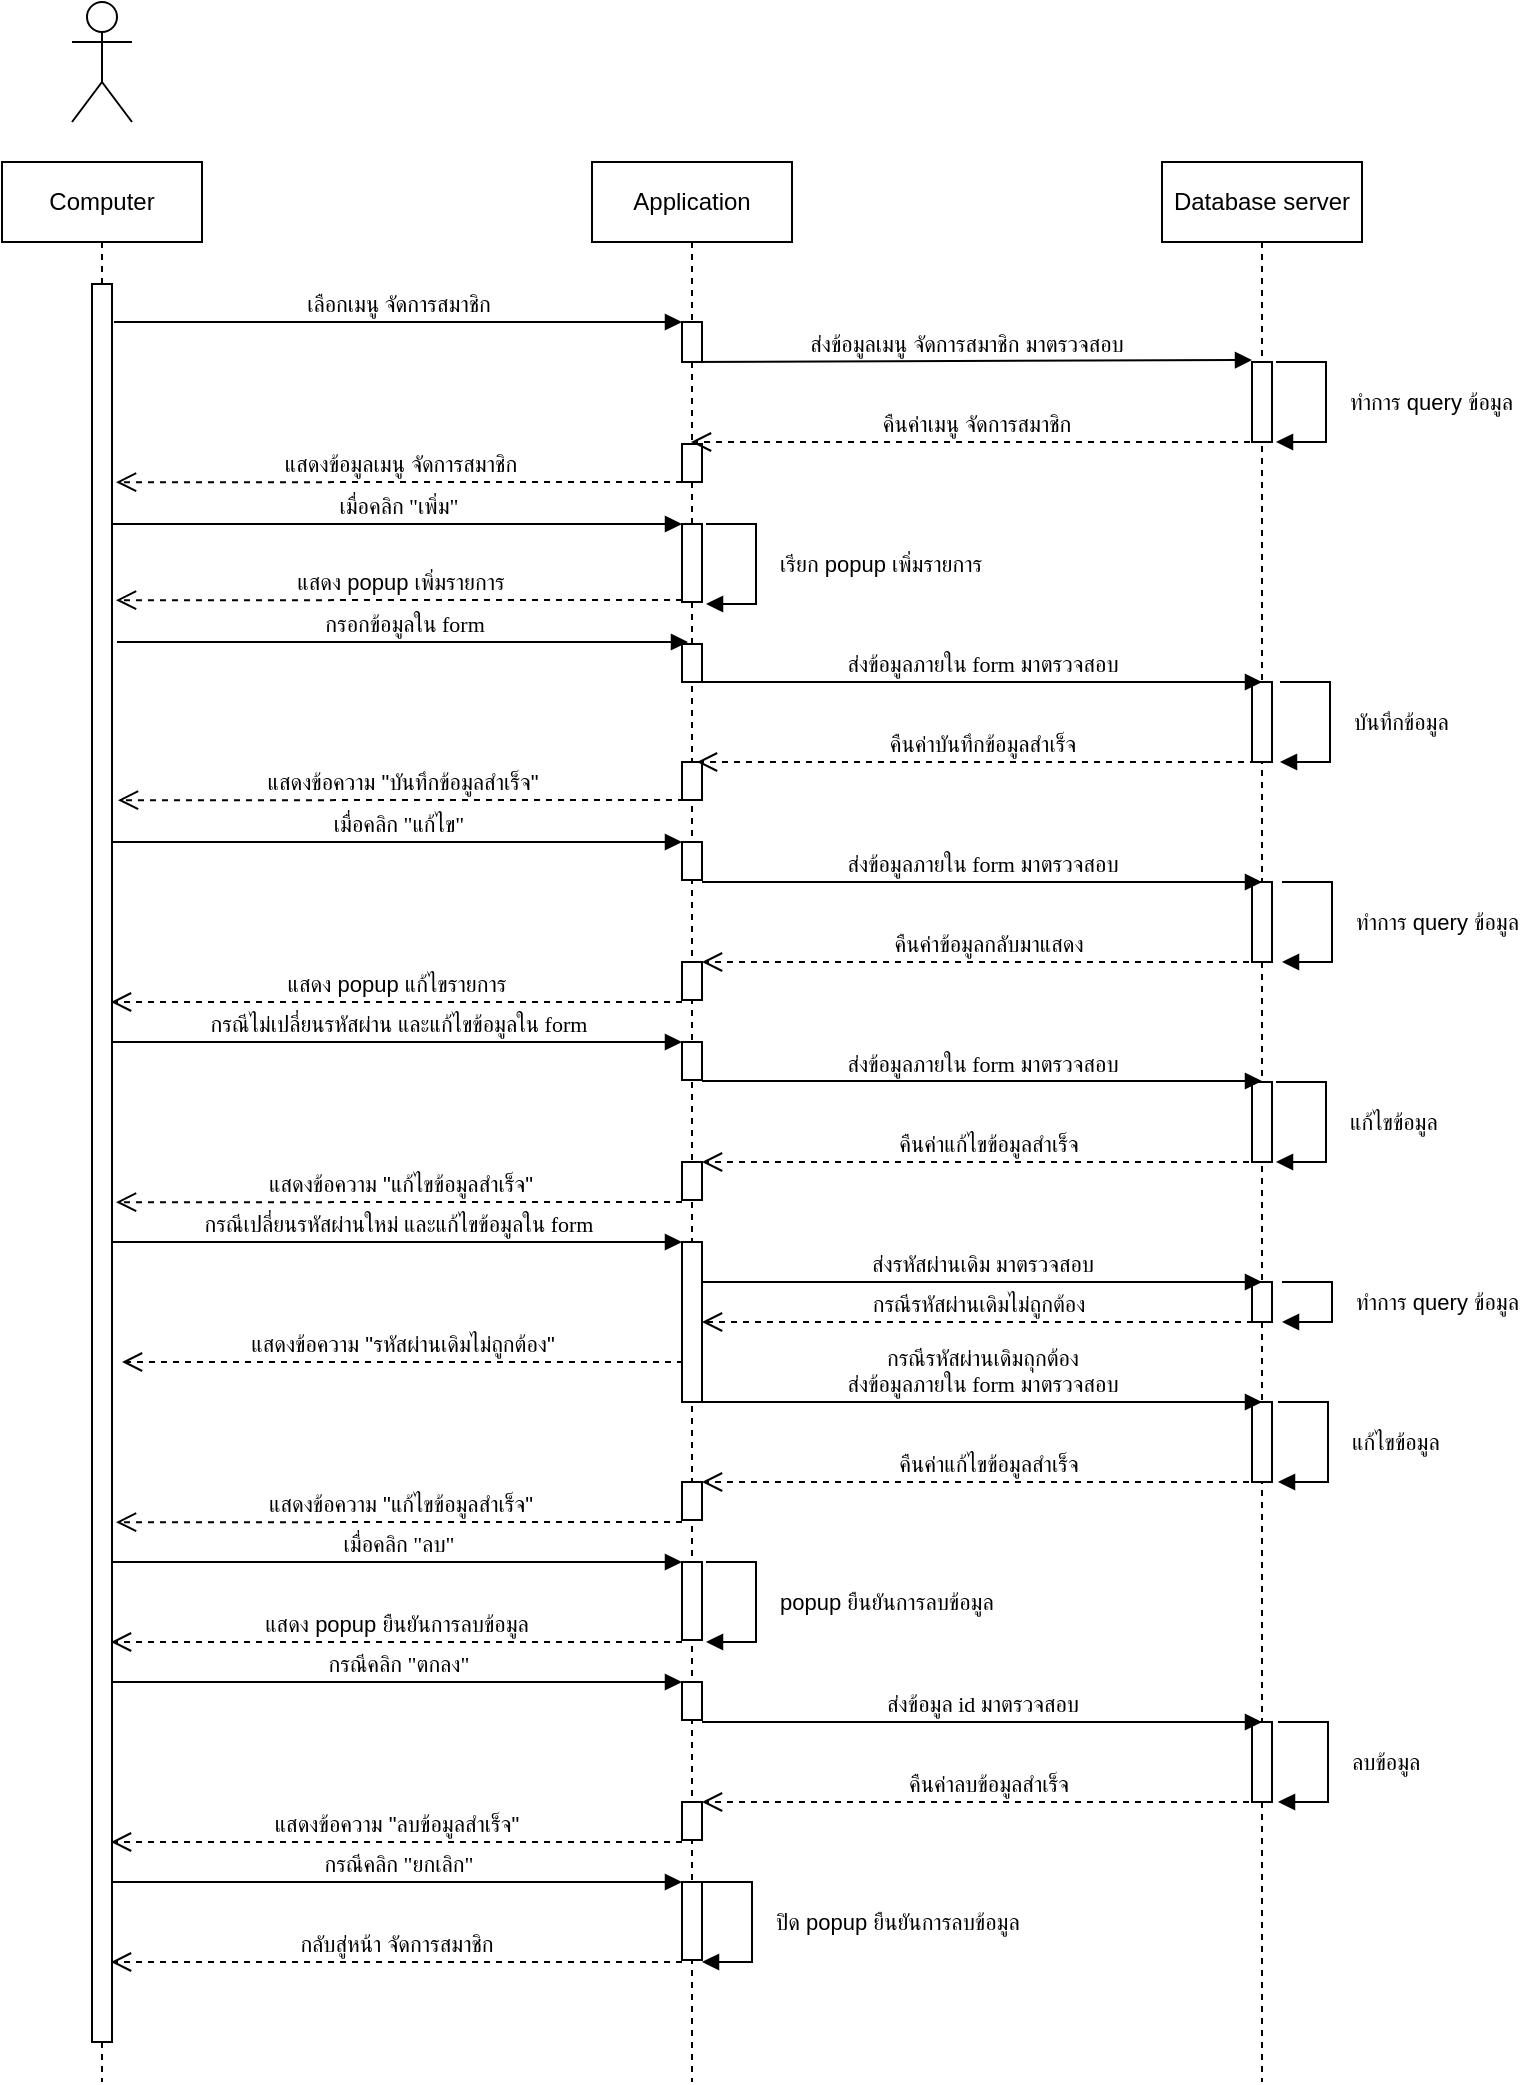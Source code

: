 <mxfile version="13.3.9" type="device"><diagram id="0Q5O2ZY3PQNi9_PxAAta" name="Page-1"><mxGraphModel dx="801" dy="513" grid="1" gridSize="10" guides="1" tooltips="1" connect="1" arrows="1" fold="1" page="1" pageScale="1" pageWidth="827" pageHeight="1169" math="0" shadow="0"><root><mxCell id="0"/><mxCell id="1" parent="0"/><mxCell id="Lfd1E_tKgFYaFGPbSBIL-1" value="Computer" style="shape=umlLifeline;perimeter=lifelinePerimeter;whiteSpace=wrap;html=1;container=1;collapsible=0;recursiveResize=0;outlineConnect=0;" parent="1" vertex="1"><mxGeometry x="80" y="120" width="100" height="960" as="geometry"/></mxCell><mxCell id="5BSE4bCgtWmsC6A4x-ru-2" value="" style="html=1;points=[];perimeter=orthogonalPerimeter;" parent="Lfd1E_tKgFYaFGPbSBIL-1" vertex="1"><mxGeometry x="45" y="61" width="10" height="879" as="geometry"/></mxCell><mxCell id="Lfd1E_tKgFYaFGPbSBIL-2" value="" style="shape=umlActor;verticalLabelPosition=bottom;verticalAlign=top;html=1;" parent="1" vertex="1"><mxGeometry x="115" y="40" width="30" height="60" as="geometry"/></mxCell><mxCell id="Lfd1E_tKgFYaFGPbSBIL-3" value="Application" style="shape=umlLifeline;perimeter=lifelinePerimeter;whiteSpace=wrap;html=1;container=1;collapsible=0;recursiveResize=0;outlineConnect=0;" parent="1" vertex="1"><mxGeometry x="375" y="120" width="100" height="960" as="geometry"/></mxCell><mxCell id="4VXj4oKQSMoKen8vPaZz-1" value="" style="html=1;points=[];perimeter=orthogonalPerimeter;" parent="Lfd1E_tKgFYaFGPbSBIL-3" vertex="1"><mxGeometry x="45" y="80" width="10" height="20" as="geometry"/></mxCell><mxCell id="4VXj4oKQSMoKen8vPaZz-16" value="" style="html=1;points=[];perimeter=orthogonalPerimeter;" parent="Lfd1E_tKgFYaFGPbSBIL-3" vertex="1"><mxGeometry x="45" y="141" width="10" height="19" as="geometry"/></mxCell><mxCell id="5BSE4bCgtWmsC6A4x-ru-8" value="" style="html=1;points=[];perimeter=orthogonalPerimeter;" parent="Lfd1E_tKgFYaFGPbSBIL-3" vertex="1"><mxGeometry x="45" y="241" width="10" height="19" as="geometry"/></mxCell><mxCell id="5BSE4bCgtWmsC6A4x-ru-13" value="" style="html=1;points=[];perimeter=orthogonalPerimeter;" parent="Lfd1E_tKgFYaFGPbSBIL-3" vertex="1"><mxGeometry x="45" y="300" width="10" height="19" as="geometry"/></mxCell><mxCell id="5BSE4bCgtWmsC6A4x-ru-16" value="" style="html=1;points=[];perimeter=orthogonalPerimeter;" parent="Lfd1E_tKgFYaFGPbSBIL-3" vertex="1"><mxGeometry x="45" y="340" width="10" height="19" as="geometry"/></mxCell><mxCell id="5BSE4bCgtWmsC6A4x-ru-21" value="" style="html=1;points=[];perimeter=orthogonalPerimeter;" parent="Lfd1E_tKgFYaFGPbSBIL-3" vertex="1"><mxGeometry x="45" y="400" width="10" height="19" as="geometry"/></mxCell><mxCell id="5BSE4bCgtWmsC6A4x-ru-25" value="" style="html=1;points=[];perimeter=orthogonalPerimeter;" parent="Lfd1E_tKgFYaFGPbSBIL-3" vertex="1"><mxGeometry x="45" y="440" width="10" height="19" as="geometry"/></mxCell><mxCell id="5BSE4bCgtWmsC6A4x-ru-31" value="" style="html=1;points=[];perimeter=orthogonalPerimeter;" parent="Lfd1E_tKgFYaFGPbSBIL-3" vertex="1"><mxGeometry x="45" y="500" width="10" height="19" as="geometry"/></mxCell><mxCell id="5BSE4bCgtWmsC6A4x-ru-43" value="" style="html=1;points=[];perimeter=orthogonalPerimeter;" parent="Lfd1E_tKgFYaFGPbSBIL-3" vertex="1"><mxGeometry x="45" y="700" width="10" height="39" as="geometry"/></mxCell><mxCell id="5BSE4bCgtWmsC6A4x-ru-47" value="" style="html=1;points=[];perimeter=orthogonalPerimeter;" parent="Lfd1E_tKgFYaFGPbSBIL-3" vertex="1"><mxGeometry x="45" y="760" width="10" height="19" as="geometry"/></mxCell><mxCell id="5BSE4bCgtWmsC6A4x-ru-52" value="" style="html=1;points=[];perimeter=orthogonalPerimeter;" parent="Lfd1E_tKgFYaFGPbSBIL-3" vertex="1"><mxGeometry x="45" y="820" width="10" height="19" as="geometry"/></mxCell><mxCell id="5BSE4bCgtWmsC6A4x-ru-55" value="" style="html=1;points=[];perimeter=orthogonalPerimeter;" parent="Lfd1E_tKgFYaFGPbSBIL-3" vertex="1"><mxGeometry x="45" y="860" width="10" height="39" as="geometry"/></mxCell><mxCell id="GdddBa7xpll9rQJ-S7fG-3" value="" style="html=1;points=[];perimeter=orthogonalPerimeter;" parent="Lfd1E_tKgFYaFGPbSBIL-3" vertex="1"><mxGeometry x="45" y="540" width="10" height="80" as="geometry"/></mxCell><mxCell id="GdddBa7xpll9rQJ-S7fG-15" value="" style="html=1;points=[];perimeter=orthogonalPerimeter;" parent="Lfd1E_tKgFYaFGPbSBIL-3" vertex="1"><mxGeometry x="45" y="660" width="10" height="19" as="geometry"/></mxCell><mxCell id="Lfd1E_tKgFYaFGPbSBIL-4" value="Database server" style="shape=umlLifeline;perimeter=lifelinePerimeter;whiteSpace=wrap;html=1;container=1;collapsible=0;recursiveResize=0;outlineConnect=0;" parent="1" vertex="1"><mxGeometry x="660" y="120" width="100" height="960" as="geometry"/></mxCell><mxCell id="4VXj4oKQSMoKen8vPaZz-6" value="" style="html=1;points=[];perimeter=orthogonalPerimeter;" parent="Lfd1E_tKgFYaFGPbSBIL-4" vertex="1"><mxGeometry x="45" y="100" width="10" height="40" as="geometry"/></mxCell><mxCell id="5BSE4bCgtWmsC6A4x-ru-10" value="" style="html=1;points=[];perimeter=orthogonalPerimeter;" parent="Lfd1E_tKgFYaFGPbSBIL-4" vertex="1"><mxGeometry x="45" y="260" width="10" height="40" as="geometry"/></mxCell><mxCell id="5BSE4bCgtWmsC6A4x-ru-18" value="" style="html=1;points=[];perimeter=orthogonalPerimeter;" parent="Lfd1E_tKgFYaFGPbSBIL-4" vertex="1"><mxGeometry x="45" y="360" width="10" height="40" as="geometry"/></mxCell><mxCell id="5BSE4bCgtWmsC6A4x-ru-27" value="" style="html=1;points=[];perimeter=orthogonalPerimeter;" parent="Lfd1E_tKgFYaFGPbSBIL-4" vertex="1"><mxGeometry x="45" y="460" width="10" height="40" as="geometry"/></mxCell><mxCell id="5BSE4bCgtWmsC6A4x-ru-49" value="" style="html=1;points=[];perimeter=orthogonalPerimeter;" parent="Lfd1E_tKgFYaFGPbSBIL-4" vertex="1"><mxGeometry x="45" y="780" width="10" height="40" as="geometry"/></mxCell><mxCell id="GdddBa7xpll9rQJ-S7fG-6" value="" style="html=1;points=[];perimeter=orthogonalPerimeter;" parent="Lfd1E_tKgFYaFGPbSBIL-4" vertex="1"><mxGeometry x="45" y="560" width="10" height="20" as="geometry"/></mxCell><mxCell id="GdddBa7xpll9rQJ-S7fG-11" value="" style="html=1;points=[];perimeter=orthogonalPerimeter;" parent="Lfd1E_tKgFYaFGPbSBIL-4" vertex="1"><mxGeometry x="45" y="620" width="10" height="40" as="geometry"/></mxCell><mxCell id="4VXj4oKQSMoKen8vPaZz-2" value="&lt;font face=&quot;Tahoma&quot;&gt;เลือกเมนู จัดการสมาชิก&lt;/font&gt;" style="html=1;verticalAlign=bottom;endArrow=block;entryX=0;entryY=0;" parent="1" target="4VXj4oKQSMoKen8vPaZz-1" edge="1"><mxGeometry relative="1" as="geometry"><mxPoint x="136" y="200" as="sourcePoint"/></mxGeometry></mxCell><mxCell id="4VXj4oKQSMoKen8vPaZz-7" value="ส่งข้อมูลเมนู จัดการสมาชิก มาตรวจสอบ" style="html=1;verticalAlign=bottom;endArrow=block;entryX=0;entryY=-0.025;entryDx=0;entryDy=0;entryPerimeter=0;" parent="1" target="4VXj4oKQSMoKen8vPaZz-6" edge="1"><mxGeometry relative="1" as="geometry"><mxPoint x="420" y="220" as="sourcePoint"/><mxPoint x="700" y="220" as="targetPoint"/></mxGeometry></mxCell><mxCell id="4VXj4oKQSMoKen8vPaZz-14" value="ทำการ query ข้อมูล" style="edgeStyle=orthogonalEdgeStyle;html=1;align=left;spacingLeft=2;endArrow=block;rounded=0;" parent="1" edge="1"><mxGeometry y="8" relative="1" as="geometry"><mxPoint x="717" y="220" as="sourcePoint"/><Array as="points"><mxPoint x="742" y="220"/></Array><mxPoint x="717" y="260" as="targetPoint"/><mxPoint as="offset"/></mxGeometry></mxCell><mxCell id="4VXj4oKQSMoKen8vPaZz-15" value="คืนค่าเมนู จัดการสมาชิก" style="html=1;verticalAlign=bottom;endArrow=open;dashed=1;endSize=8;" parent="1" edge="1"><mxGeometry relative="1" as="geometry"><mxPoint x="710" y="260" as="sourcePoint"/><mxPoint x="424.5" y="260" as="targetPoint"/></mxGeometry></mxCell><mxCell id="5BSE4bCgtWmsC6A4x-ru-1" value="&lt;font face=&quot;Tahoma&quot;&gt;เมื่อคลิก &quot;เพิ่ม&quot;&lt;/font&gt;" style="html=1;verticalAlign=bottom;endArrow=block;" parent="1" edge="1"><mxGeometry relative="1" as="geometry"><mxPoint x="134.5" y="301" as="sourcePoint"/><mxPoint x="420" y="301" as="targetPoint"/></mxGeometry></mxCell><mxCell id="5BSE4bCgtWmsC6A4x-ru-4" value="" style="html=1;points=[];perimeter=orthogonalPerimeter;" parent="1" vertex="1"><mxGeometry x="420" y="301" width="10" height="39" as="geometry"/></mxCell><mxCell id="5BSE4bCgtWmsC6A4x-ru-5" value="เรียก popup เพิ่มรายการ" style="edgeStyle=orthogonalEdgeStyle;html=1;align=left;spacingLeft=2;endArrow=block;rounded=0;" parent="1" edge="1"><mxGeometry y="8" relative="1" as="geometry"><mxPoint x="432" y="301" as="sourcePoint"/><Array as="points"><mxPoint x="457" y="301"/></Array><mxPoint x="432" y="341" as="targetPoint"/><mxPoint as="offset"/></mxGeometry></mxCell><mxCell id="5BSE4bCgtWmsC6A4x-ru-6" value="แสดง popup เพิ่มรายการ" style="html=1;verticalAlign=bottom;endArrow=open;dashed=1;endSize=8;exitX=-0.1;exitY=1;exitDx=0;exitDy=0;exitPerimeter=0;entryX=1.1;entryY=0.121;entryDx=0;entryDy=0;entryPerimeter=0;" parent="1" edge="1"><mxGeometry relative="1" as="geometry"><mxPoint x="420" y="339" as="sourcePoint"/><mxPoint x="137" y="339.099" as="targetPoint"/></mxGeometry></mxCell><mxCell id="5BSE4bCgtWmsC6A4x-ru-7" value="&lt;font face=&quot;Tahoma&quot;&gt;กรอกข้อมูลใน form&lt;/font&gt;" style="html=1;verticalAlign=bottom;endArrow=block;" parent="1" edge="1"><mxGeometry relative="1" as="geometry"><mxPoint x="137.5" y="360" as="sourcePoint"/><mxPoint x="423" y="360" as="targetPoint"/></mxGeometry></mxCell><mxCell id="5BSE4bCgtWmsC6A4x-ru-9" value="&lt;font face=&quot;Tahoma&quot;&gt;ส่งข้อมูลภายใน form มาตรวจสอบ&lt;/font&gt;" style="html=1;verticalAlign=bottom;endArrow=block;" parent="1" edge="1"><mxGeometry relative="1" as="geometry"><mxPoint x="430" y="380" as="sourcePoint"/><mxPoint x="710" y="380" as="targetPoint"/></mxGeometry></mxCell><mxCell id="5BSE4bCgtWmsC6A4x-ru-11" value="บันทึกข้อมูล" style="edgeStyle=orthogonalEdgeStyle;html=1;align=left;spacingLeft=2;endArrow=block;rounded=0;" parent="1" edge="1"><mxGeometry y="8" relative="1" as="geometry"><mxPoint x="719" y="380" as="sourcePoint"/><Array as="points"><mxPoint x="744" y="380"/></Array><mxPoint x="719" y="420" as="targetPoint"/><mxPoint as="offset"/></mxGeometry></mxCell><mxCell id="5BSE4bCgtWmsC6A4x-ru-12" value="คืนค่าบันทึกข้อมูลสำเร็จ" style="html=1;verticalAlign=bottom;endArrow=open;dashed=1;endSize=8;" parent="1" edge="1"><mxGeometry relative="1" as="geometry"><mxPoint x="713" y="420" as="sourcePoint"/><mxPoint x="427.5" y="420" as="targetPoint"/></mxGeometry></mxCell><mxCell id="5BSE4bCgtWmsC6A4x-ru-14" value="แสดงข้อความ &quot;บันทึกข้อมูลสำเร็จ&quot;" style="html=1;verticalAlign=bottom;endArrow=open;dashed=1;endSize=8;exitX=-0.1;exitY=1;exitDx=0;exitDy=0;exitPerimeter=0;entryX=1.1;entryY=0.121;entryDx=0;entryDy=0;entryPerimeter=0;" parent="1" edge="1"><mxGeometry relative="1" as="geometry"><mxPoint x="421" y="439" as="sourcePoint"/><mxPoint x="138" y="439.099" as="targetPoint"/></mxGeometry></mxCell><mxCell id="5BSE4bCgtWmsC6A4x-ru-15" value="&lt;font face=&quot;Tahoma&quot;&gt;เมื่อคลิก &quot;แก้ไข&quot;&lt;/font&gt;" style="html=1;verticalAlign=bottom;endArrow=block;" parent="1" edge="1"><mxGeometry relative="1" as="geometry"><mxPoint x="134.5" y="460" as="sourcePoint"/><mxPoint x="420" y="460" as="targetPoint"/></mxGeometry></mxCell><mxCell id="5BSE4bCgtWmsC6A4x-ru-17" value="&lt;font face=&quot;Tahoma&quot;&gt;ส่งข้อมูลภายใน form มาตรวจสอบ&lt;/font&gt;" style="html=1;verticalAlign=bottom;endArrow=block;" parent="1" edge="1"><mxGeometry relative="1" as="geometry"><mxPoint x="430" y="480" as="sourcePoint"/><mxPoint x="710" y="480" as="targetPoint"/></mxGeometry></mxCell><mxCell id="5BSE4bCgtWmsC6A4x-ru-19" value="แก้ไขข้อมูล" style="edgeStyle=orthogonalEdgeStyle;html=1;align=left;spacingLeft=2;endArrow=block;rounded=0;" parent="1" edge="1"><mxGeometry y="8" relative="1" as="geometry"><mxPoint x="717" y="580" as="sourcePoint"/><Array as="points"><mxPoint x="742" y="580"/></Array><mxPoint x="717" y="620" as="targetPoint"/><mxPoint as="offset"/></mxGeometry></mxCell><mxCell id="5BSE4bCgtWmsC6A4x-ru-20" value="คืนค่าข้อมูลกลับมาแสดง" style="html=1;verticalAlign=bottom;endArrow=open;dashed=1;endSize=8;" parent="1" edge="1"><mxGeometry relative="1" as="geometry"><mxPoint x="715.5" y="520" as="sourcePoint"/><mxPoint x="430" y="520" as="targetPoint"/></mxGeometry></mxCell><mxCell id="5BSE4bCgtWmsC6A4x-ru-22" value="แสดง popup แก้ไขรายการ" style="html=1;verticalAlign=bottom;endArrow=open;dashed=1;endSize=8;" parent="1" edge="1"><mxGeometry relative="1" as="geometry"><mxPoint x="420" y="540" as="sourcePoint"/><mxPoint x="134.5" y="540" as="targetPoint"/></mxGeometry></mxCell><mxCell id="5BSE4bCgtWmsC6A4x-ru-23" value="&lt;font face=&quot;Tahoma&quot;&gt;กรณีไม่เปลี่ยนรหัสผ่าน และแก้ไขข้อมูลใน form&lt;/font&gt;" style="html=1;verticalAlign=bottom;endArrow=block;" parent="1" edge="1"><mxGeometry relative="1" as="geometry"><mxPoint x="134.5" y="560" as="sourcePoint"/><mxPoint x="420" y="560" as="targetPoint"/></mxGeometry></mxCell><mxCell id="5BSE4bCgtWmsC6A4x-ru-26" value="&lt;font face=&quot;Tahoma&quot;&gt;ส่งข้อมูลภายใน form มาตรวจสอบ&lt;/font&gt;" style="html=1;verticalAlign=bottom;endArrow=block;" parent="1" edge="1"><mxGeometry relative="1" as="geometry"><mxPoint x="430" y="579.5" as="sourcePoint"/><mxPoint x="710" y="579.5" as="targetPoint"/></mxGeometry></mxCell><mxCell id="5BSE4bCgtWmsC6A4x-ru-28" value="ทำการ query ข้อมูล" style="edgeStyle=orthogonalEdgeStyle;html=1;align=left;spacingLeft=2;endArrow=block;rounded=0;" parent="1" edge="1"><mxGeometry y="8" relative="1" as="geometry"><mxPoint x="720" y="480" as="sourcePoint"/><Array as="points"><mxPoint x="745" y="480"/></Array><mxPoint x="720" y="520" as="targetPoint"/><mxPoint as="offset"/></mxGeometry></mxCell><mxCell id="5BSE4bCgtWmsC6A4x-ru-32" value="แสดงข้อความ &quot;แก้ไขข้อมูลสำเร็จ&quot;" style="html=1;verticalAlign=bottom;endArrow=open;dashed=1;endSize=8;exitX=-0.1;exitY=1;exitDx=0;exitDy=0;exitPerimeter=0;entryX=1.1;entryY=0.121;entryDx=0;entryDy=0;entryPerimeter=0;" parent="1" edge="1"><mxGeometry relative="1" as="geometry"><mxPoint x="420" y="640" as="sourcePoint"/><mxPoint x="137" y="640.099" as="targetPoint"/></mxGeometry></mxCell><mxCell id="5BSE4bCgtWmsC6A4x-ru-41" value="&lt;font face=&quot;Tahoma&quot;&gt;เมื่อคลิก &quot;ลบ&quot;&lt;/font&gt;" style="html=1;verticalAlign=bottom;endArrow=block;" parent="1" edge="1"><mxGeometry relative="1" as="geometry"><mxPoint x="134.5" y="820" as="sourcePoint"/><mxPoint x="420" y="820" as="targetPoint"/></mxGeometry></mxCell><mxCell id="5BSE4bCgtWmsC6A4x-ru-44" value="popup ยืนยันการลบข้อมูล" style="edgeStyle=orthogonalEdgeStyle;html=1;align=left;spacingLeft=2;endArrow=block;rounded=0;" parent="1" edge="1"><mxGeometry y="8" relative="1" as="geometry"><mxPoint x="432" y="820" as="sourcePoint"/><Array as="points"><mxPoint x="457" y="820"/></Array><mxPoint x="432" y="860" as="targetPoint"/><mxPoint as="offset"/></mxGeometry></mxCell><mxCell id="5BSE4bCgtWmsC6A4x-ru-45" value="แสดง popup ยืนยันการลบข้อมูล" style="html=1;verticalAlign=bottom;endArrow=open;dashed=1;endSize=8;" parent="1" edge="1"><mxGeometry relative="1" as="geometry"><mxPoint x="420" y="860" as="sourcePoint"/><mxPoint x="134.5" y="860" as="targetPoint"/></mxGeometry></mxCell><mxCell id="5BSE4bCgtWmsC6A4x-ru-46" value="&lt;font face=&quot;Tahoma&quot;&gt;กรณีคลิก &quot;ตกลง&quot;&lt;/font&gt;" style="html=1;verticalAlign=bottom;endArrow=block;" parent="1" edge="1"><mxGeometry relative="1" as="geometry"><mxPoint x="134.5" y="880" as="sourcePoint"/><mxPoint x="420" y="880" as="targetPoint"/></mxGeometry></mxCell><mxCell id="5BSE4bCgtWmsC6A4x-ru-48" value="&lt;font face=&quot;Tahoma&quot;&gt;ส่งข้อมูล id มาตรวจสอบ&lt;/font&gt;" style="html=1;verticalAlign=bottom;endArrow=block;" parent="1" edge="1"><mxGeometry relative="1" as="geometry"><mxPoint x="430" y="900" as="sourcePoint"/><mxPoint x="710" y="900" as="targetPoint"/></mxGeometry></mxCell><mxCell id="5BSE4bCgtWmsC6A4x-ru-50" value="ลบข้อมูล" style="edgeStyle=orthogonalEdgeStyle;html=1;align=left;spacingLeft=2;endArrow=block;rounded=0;" parent="1" edge="1"><mxGeometry y="8" relative="1" as="geometry"><mxPoint x="718" y="900" as="sourcePoint"/><Array as="points"><mxPoint x="743" y="900"/></Array><mxPoint x="718" y="940" as="targetPoint"/><mxPoint as="offset"/></mxGeometry></mxCell><mxCell id="5BSE4bCgtWmsC6A4x-ru-51" value="คืนค่าลบข้อมูลสำเร็จ" style="html=1;verticalAlign=bottom;endArrow=open;dashed=1;endSize=8;" parent="1" edge="1"><mxGeometry relative="1" as="geometry"><mxPoint x="715.5" y="940" as="sourcePoint"/><mxPoint x="430" y="940" as="targetPoint"/></mxGeometry></mxCell><mxCell id="5BSE4bCgtWmsC6A4x-ru-53" value="แสดงข้อความ &quot;ลบข้อมูลสำเร็จ&quot;" style="html=1;verticalAlign=bottom;endArrow=open;dashed=1;endSize=8;" parent="1" edge="1"><mxGeometry relative="1" as="geometry"><mxPoint x="420" y="960" as="sourcePoint"/><mxPoint x="134.5" y="960" as="targetPoint"/></mxGeometry></mxCell><mxCell id="5BSE4bCgtWmsC6A4x-ru-54" value="&lt;font face=&quot;Tahoma&quot;&gt;กรณีคลิก &quot;ยกเลิก&quot;&lt;/font&gt;" style="html=1;verticalAlign=bottom;endArrow=block;" parent="1" edge="1"><mxGeometry relative="1" as="geometry"><mxPoint x="134.5" y="980" as="sourcePoint"/><mxPoint x="420" y="980" as="targetPoint"/></mxGeometry></mxCell><mxCell id="5BSE4bCgtWmsC6A4x-ru-56" value="ปิด popup ยืนยันการลบข้อมูล" style="edgeStyle=orthogonalEdgeStyle;html=1;align=left;spacingLeft=2;endArrow=block;rounded=0;" parent="1" edge="1"><mxGeometry y="8" relative="1" as="geometry"><mxPoint x="430" y="980" as="sourcePoint"/><Array as="points"><mxPoint x="455" y="980"/></Array><mxPoint x="430" y="1020" as="targetPoint"/><mxPoint as="offset"/></mxGeometry></mxCell><mxCell id="5BSE4bCgtWmsC6A4x-ru-57" value="กลับสู่หน้า&amp;nbsp;&lt;span style=&quot;font-family: &amp;#34;tahoma&amp;#34;&quot;&gt;จัดการสมาชิก&lt;/span&gt;" style="html=1;verticalAlign=bottom;endArrow=open;dashed=1;endSize=8;" parent="1" edge="1"><mxGeometry relative="1" as="geometry"><mxPoint x="420" y="1020" as="sourcePoint"/><mxPoint x="134.5" y="1020" as="targetPoint"/></mxGeometry></mxCell><mxCell id="GdddBa7xpll9rQJ-S7fG-2" value="&lt;font face=&quot;Tahoma&quot;&gt;กรณีเปลี่ยนรหัสผ่านใหม่ และแก้ไขข้อมูลใน form&lt;/font&gt;" style="html=1;verticalAlign=bottom;endArrow=block;" parent="1" edge="1"><mxGeometry relative="1" as="geometry"><mxPoint x="134.5" y="660" as="sourcePoint"/><mxPoint x="420" y="660" as="targetPoint"/></mxGeometry></mxCell><mxCell id="GdddBa7xpll9rQJ-S7fG-5" value="&lt;font face=&quot;Tahoma&quot;&gt;ส่งรหัสผ่านเดิม มาตรวจสอบ&lt;/font&gt;" style="html=1;verticalAlign=bottom;endArrow=block;" parent="1" edge="1"><mxGeometry relative="1" as="geometry"><mxPoint x="430" y="680" as="sourcePoint"/><mxPoint x="710" y="680" as="targetPoint"/></mxGeometry></mxCell><mxCell id="GdddBa7xpll9rQJ-S7fG-7" value="ทำการ query ข้อมูล" style="edgeStyle=orthogonalEdgeStyle;html=1;align=left;spacingLeft=2;endArrow=block;rounded=0;" parent="1" edge="1"><mxGeometry y="8" relative="1" as="geometry"><mxPoint x="720" y="680" as="sourcePoint"/><Array as="points"><mxPoint x="745" y="680"/></Array><mxPoint x="720" y="700" as="targetPoint"/><mxPoint as="offset"/></mxGeometry></mxCell><mxCell id="GdddBa7xpll9rQJ-S7fG-8" value="กรณีรหัสผ่านเดิมไม่ถูกต้อง" style="html=1;verticalAlign=bottom;endArrow=open;dashed=1;endSize=8;" parent="1" edge="1"><mxGeometry relative="1" as="geometry"><mxPoint x="705.5" y="700" as="sourcePoint"/><mxPoint x="430" y="700" as="targetPoint"/></mxGeometry></mxCell><mxCell id="GdddBa7xpll9rQJ-S7fG-9" value="แสดงข้อความ &quot;รหัสผ่านเดิมไม่ถูกต้อง&quot;" style="html=1;verticalAlign=bottom;endArrow=open;dashed=1;endSize=8;" parent="1" edge="1"><mxGeometry relative="1" as="geometry"><mxPoint x="420.5" y="720" as="sourcePoint"/><mxPoint x="140" y="720" as="targetPoint"/></mxGeometry></mxCell><mxCell id="GdddBa7xpll9rQJ-S7fG-10" value="&lt;span style=&quot;font-family: &amp;#34;tahoma&amp;#34;&quot;&gt;กรณีรหัสผ่านเดิมถุกต้อง&lt;br&gt;ส่งข้อมูลภายใน form มาตรวจสอบ&lt;/span&gt;" style="html=1;verticalAlign=bottom;endArrow=block;" parent="1" edge="1"><mxGeometry relative="1" as="geometry"><mxPoint x="430" y="740" as="sourcePoint"/><mxPoint x="710" y="740" as="targetPoint"/></mxGeometry></mxCell><mxCell id="GdddBa7xpll9rQJ-S7fG-12" value="แก้ไขข้อมูล" style="edgeStyle=orthogonalEdgeStyle;html=1;align=left;spacingLeft=2;endArrow=block;rounded=0;" parent="1" edge="1"><mxGeometry y="8" relative="1" as="geometry"><mxPoint x="718" y="740" as="sourcePoint"/><Array as="points"><mxPoint x="743" y="740"/></Array><mxPoint x="718" y="780" as="targetPoint"/><mxPoint as="offset"/></mxGeometry></mxCell><mxCell id="GdddBa7xpll9rQJ-S7fG-13" value="คืนค่าแก้ไขข้อมูลสำเร็จ" style="html=1;verticalAlign=bottom;endArrow=open;dashed=1;endSize=8;" parent="1" edge="1"><mxGeometry relative="1" as="geometry"><mxPoint x="715.5" y="620" as="sourcePoint"/><mxPoint x="430" y="620" as="targetPoint"/></mxGeometry></mxCell><mxCell id="GdddBa7xpll9rQJ-S7fG-14" value="คืนค่าแก้ไขข้อมูลสำเร็จ" style="html=1;verticalAlign=bottom;endArrow=open;dashed=1;endSize=8;" parent="1" edge="1"><mxGeometry relative="1" as="geometry"><mxPoint x="715.5" y="780" as="sourcePoint"/><mxPoint x="430" y="780" as="targetPoint"/></mxGeometry></mxCell><mxCell id="GdddBa7xpll9rQJ-S7fG-16" value="แสดงข้อความ &quot;แก้ไขข้อมูลสำเร็จ&quot;" style="html=1;verticalAlign=bottom;endArrow=open;dashed=1;endSize=8;exitX=-0.1;exitY=1;exitDx=0;exitDy=0;exitPerimeter=0;entryX=1.1;entryY=0.121;entryDx=0;entryDy=0;entryPerimeter=0;" parent="1" edge="1"><mxGeometry relative="1" as="geometry"><mxPoint x="420" y="800" as="sourcePoint"/><mxPoint x="137" y="800.099" as="targetPoint"/></mxGeometry></mxCell><mxCell id="GdddBa7xpll9rQJ-S7fG-19" value="แสดงข้อมูลเมนู จัดการสมาชิก" style="html=1;verticalAlign=bottom;endArrow=open;dashed=1;endSize=8;exitX=-0.1;exitY=1;exitDx=0;exitDy=0;exitPerimeter=0;entryX=1.1;entryY=0.121;entryDx=0;entryDy=0;entryPerimeter=0;" parent="1" edge="1"><mxGeometry relative="1" as="geometry"><mxPoint x="420" y="280" as="sourcePoint"/><mxPoint x="137" y="280.099" as="targetPoint"/></mxGeometry></mxCell></root></mxGraphModel></diagram></mxfile>